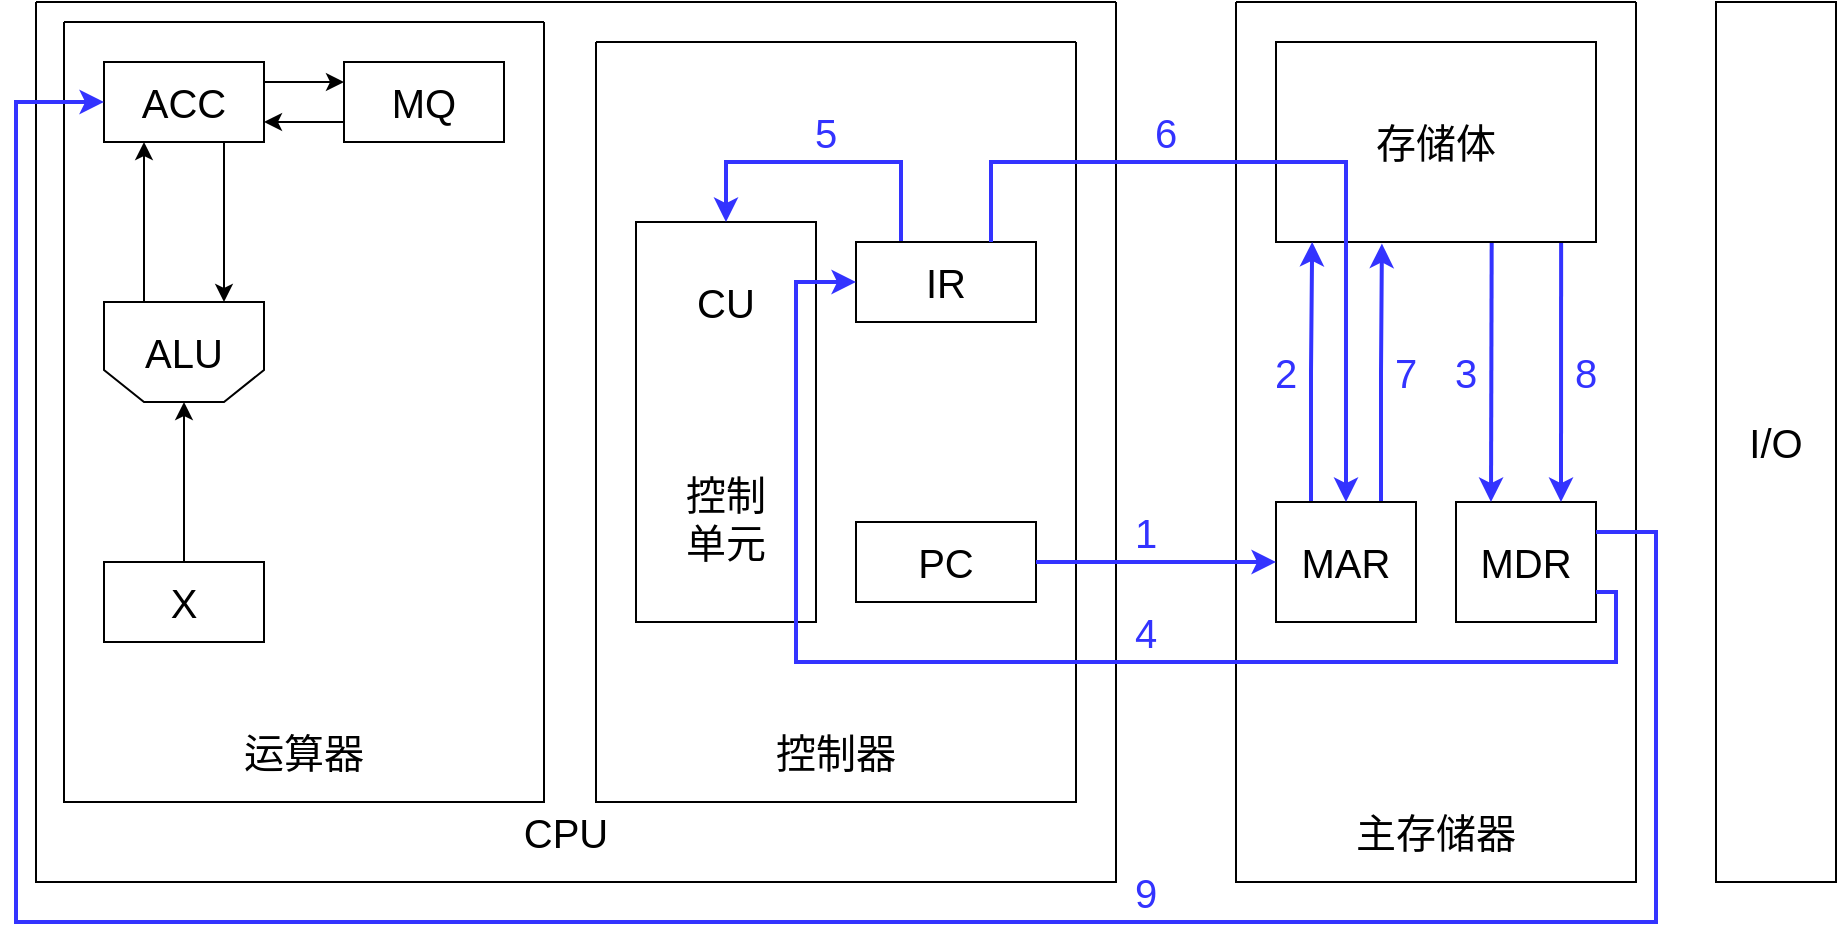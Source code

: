 <mxfile version="20.3.0" type="device" pages="3"><diagram id="3s-DYCk77sCisDvUTUYd" name="指令执行过程1"><mxGraphModel dx="1422" dy="905" grid="1" gridSize="10" guides="1" tooltips="1" connect="1" arrows="1" fold="1" page="1" pageScale="1" pageWidth="827" pageHeight="1169" math="0" shadow="0"><root><mxCell id="0"/><mxCell id="1" parent="0"/><mxCell id="35jBR8IXSsLwIlGTQ5cY-1" value="" style="swimlane;startSize=0;fillColor=none;" parent="1" vertex="1"><mxGeometry x="80" y="80" width="540" height="440" as="geometry"/></mxCell><mxCell id="35jBR8IXSsLwIlGTQ5cY-2" value="" style="swimlane;startSize=0;" parent="35jBR8IXSsLwIlGTQ5cY-1" vertex="1"><mxGeometry x="14" y="10" width="240" height="390" as="geometry"/></mxCell><mxCell id="35jBR8IXSsLwIlGTQ5cY-3" style="edgeStyle=orthogonalEdgeStyle;rounded=0;orthogonalLoop=1;jettySize=auto;html=1;exitX=1;exitY=0.25;exitDx=0;exitDy=0;entryX=0;entryY=0.25;entryDx=0;entryDy=0;fontSize=20;" parent="35jBR8IXSsLwIlGTQ5cY-2" source="35jBR8IXSsLwIlGTQ5cY-5" target="35jBR8IXSsLwIlGTQ5cY-7" edge="1"><mxGeometry relative="1" as="geometry"/></mxCell><mxCell id="35jBR8IXSsLwIlGTQ5cY-4" style="edgeStyle=orthogonalEdgeStyle;rounded=0;orthogonalLoop=1;jettySize=auto;html=1;exitX=0.75;exitY=1;exitDx=0;exitDy=0;entryX=0.25;entryY=1;entryDx=0;entryDy=0;fontSize=20;" parent="35jBR8IXSsLwIlGTQ5cY-2" source="35jBR8IXSsLwIlGTQ5cY-5" target="35jBR8IXSsLwIlGTQ5cY-9" edge="1"><mxGeometry relative="1" as="geometry"/></mxCell><mxCell id="35jBR8IXSsLwIlGTQ5cY-5" value="&lt;font style=&quot;font-size: 20px;&quot;&gt;ACC&lt;/font&gt;" style="rounded=0;whiteSpace=wrap;html=1;" parent="35jBR8IXSsLwIlGTQ5cY-2" vertex="1"><mxGeometry x="20" y="20" width="80" height="40" as="geometry"/></mxCell><mxCell id="35jBR8IXSsLwIlGTQ5cY-6" style="edgeStyle=orthogonalEdgeStyle;rounded=0;orthogonalLoop=1;jettySize=auto;html=1;exitX=0;exitY=0.75;exitDx=0;exitDy=0;entryX=1;entryY=0.75;entryDx=0;entryDy=0;fontSize=20;" parent="35jBR8IXSsLwIlGTQ5cY-2" source="35jBR8IXSsLwIlGTQ5cY-7" target="35jBR8IXSsLwIlGTQ5cY-5" edge="1"><mxGeometry relative="1" as="geometry"/></mxCell><mxCell id="35jBR8IXSsLwIlGTQ5cY-7" value="&lt;font style=&quot;font-size: 20px;&quot;&gt;MQ&lt;/font&gt;" style="rounded=0;whiteSpace=wrap;html=1;" parent="35jBR8IXSsLwIlGTQ5cY-2" vertex="1"><mxGeometry x="140" y="20" width="80" height="40" as="geometry"/></mxCell><mxCell id="35jBR8IXSsLwIlGTQ5cY-8" style="edgeStyle=orthogonalEdgeStyle;rounded=0;orthogonalLoop=1;jettySize=auto;html=1;exitX=0.75;exitY=1;exitDx=0;exitDy=0;entryX=0.25;entryY=1;entryDx=0;entryDy=0;fontSize=20;" parent="35jBR8IXSsLwIlGTQ5cY-2" source="35jBR8IXSsLwIlGTQ5cY-9" target="35jBR8IXSsLwIlGTQ5cY-5" edge="1"><mxGeometry relative="1" as="geometry"/></mxCell><mxCell id="35jBR8IXSsLwIlGTQ5cY-9" value="ALU" style="shape=loopLimit;whiteSpace=wrap;html=1;fontSize=20;fillColor=none;direction=west;size=20;" parent="35jBR8IXSsLwIlGTQ5cY-2" vertex="1"><mxGeometry x="20" y="140" width="80" height="50" as="geometry"/></mxCell><mxCell id="35jBR8IXSsLwIlGTQ5cY-10" value="运算器" style="text;html=1;strokeColor=none;fillColor=none;align=center;verticalAlign=middle;whiteSpace=wrap;rounded=0;fontSize=20;" parent="35jBR8IXSsLwIlGTQ5cY-2" vertex="1"><mxGeometry x="85" y="350" width="70" height="30" as="geometry"/></mxCell><mxCell id="35jBR8IXSsLwIlGTQ5cY-17" value="&lt;font style=&quot;font-size: 20px;&quot;&gt;X&lt;/font&gt;" style="rounded=0;whiteSpace=wrap;html=1;" parent="35jBR8IXSsLwIlGTQ5cY-2" vertex="1"><mxGeometry x="20" y="270" width="80" height="40" as="geometry"/></mxCell><mxCell id="35jBR8IXSsLwIlGTQ5cY-16" style="edgeStyle=orthogonalEdgeStyle;rounded=0;orthogonalLoop=1;jettySize=auto;html=1;exitX=0.5;exitY=0;exitDx=0;exitDy=0;fontSize=20;" parent="35jBR8IXSsLwIlGTQ5cY-2" source="35jBR8IXSsLwIlGTQ5cY-17" target="35jBR8IXSsLwIlGTQ5cY-9" edge="1"><mxGeometry relative="1" as="geometry"/></mxCell><mxCell id="35jBR8IXSsLwIlGTQ5cY-11" value="" style="swimlane;startSize=0;" parent="35jBR8IXSsLwIlGTQ5cY-1" vertex="1"><mxGeometry x="280" y="20" width="240" height="380" as="geometry"/></mxCell><mxCell id="35jBR8IXSsLwIlGTQ5cY-12" value="CU&lt;br&gt;&lt;br&gt;&lt;br&gt;&lt;br&gt;控制&lt;br&gt;单元" style="rounded=0;whiteSpace=wrap;html=1;fontSize=20;fillColor=none;" parent="35jBR8IXSsLwIlGTQ5cY-11" vertex="1"><mxGeometry x="20" y="90" width="90" height="200" as="geometry"/></mxCell><mxCell id="35jBR8IXSsLwIlGTQ5cY-34" style="edgeStyle=orthogonalEdgeStyle;rounded=0;orthogonalLoop=1;jettySize=auto;html=1;exitX=0.25;exitY=0;exitDx=0;exitDy=0;entryX=0.5;entryY=0;entryDx=0;entryDy=0;strokeColor=#3333FF;strokeWidth=2;" parent="35jBR8IXSsLwIlGTQ5cY-11" source="35jBR8IXSsLwIlGTQ5cY-13" target="35jBR8IXSsLwIlGTQ5cY-12" edge="1"><mxGeometry relative="1" as="geometry"><Array as="points"><mxPoint x="153" y="60"/><mxPoint x="65" y="60"/></Array></mxGeometry></mxCell><mxCell id="35jBR8IXSsLwIlGTQ5cY-13" value="IR" style="rounded=0;whiteSpace=wrap;html=1;fontSize=20;fillColor=none;" parent="35jBR8IXSsLwIlGTQ5cY-11" vertex="1"><mxGeometry x="130" y="100" width="90" height="40" as="geometry"/></mxCell><mxCell id="35jBR8IXSsLwIlGTQ5cY-14" value="PC" style="rounded=0;whiteSpace=wrap;html=1;fontSize=20;fillColor=none;" parent="35jBR8IXSsLwIlGTQ5cY-11" vertex="1"><mxGeometry x="130" y="240" width="90" height="40" as="geometry"/></mxCell><mxCell id="35jBR8IXSsLwIlGTQ5cY-15" value="控制器" style="text;html=1;strokeColor=none;fillColor=none;align=center;verticalAlign=middle;whiteSpace=wrap;rounded=0;fontSize=20;" parent="35jBR8IXSsLwIlGTQ5cY-11" vertex="1"><mxGeometry x="85" y="340" width="70" height="30" as="geometry"/></mxCell><mxCell id="35jBR8IXSsLwIlGTQ5cY-48" value="&lt;font color=&quot;#3333ff&quot; style=&quot;font-size: 20px;&quot;&gt;5&lt;/font&gt;" style="text;html=1;strokeColor=none;fillColor=none;align=center;verticalAlign=middle;whiteSpace=wrap;rounded=0;" parent="35jBR8IXSsLwIlGTQ5cY-11" vertex="1"><mxGeometry x="100" y="30" width="30" height="30" as="geometry"/></mxCell><mxCell id="35jBR8IXSsLwIlGTQ5cY-18" value="CPU" style="text;html=1;strokeColor=none;fillColor=none;align=center;verticalAlign=middle;whiteSpace=wrap;rounded=0;fontSize=20;" parent="35jBR8IXSsLwIlGTQ5cY-1" vertex="1"><mxGeometry x="230" y="400" width="70" height="30" as="geometry"/></mxCell><mxCell id="35jBR8IXSsLwIlGTQ5cY-21" value="" style="swimlane;startSize=0;gradientColor=none;" parent="1" vertex="1"><mxGeometry x="680" y="80" width="200" height="440" as="geometry"/></mxCell><mxCell id="35jBR8IXSsLwIlGTQ5cY-24" value="存储体" style="rounded=0;whiteSpace=wrap;html=1;fontSize=20;fillColor=none;" parent="35jBR8IXSsLwIlGTQ5cY-21" vertex="1"><mxGeometry x="20" y="20" width="160" height="100" as="geometry"/></mxCell><mxCell id="35jBR8IXSsLwIlGTQ5cY-31" style="edgeStyle=orthogonalEdgeStyle;rounded=0;orthogonalLoop=1;jettySize=auto;html=1;exitX=0.25;exitY=0;exitDx=0;exitDy=0;entryX=0.113;entryY=1;entryDx=0;entryDy=0;entryPerimeter=0;strokeColor=#3333FF;strokeWidth=2;" parent="35jBR8IXSsLwIlGTQ5cY-21" source="35jBR8IXSsLwIlGTQ5cY-25" target="35jBR8IXSsLwIlGTQ5cY-24" edge="1"><mxGeometry relative="1" as="geometry"/></mxCell><mxCell id="35jBR8IXSsLwIlGTQ5cY-37" style="edgeStyle=orthogonalEdgeStyle;rounded=0;orthogonalLoop=1;jettySize=auto;html=1;exitX=0.75;exitY=0;exitDx=0;exitDy=0;entryX=0.331;entryY=1.008;entryDx=0;entryDy=0;entryPerimeter=0;strokeColor=#3333FF;strokeWidth=2;" parent="35jBR8IXSsLwIlGTQ5cY-21" source="35jBR8IXSsLwIlGTQ5cY-25" target="35jBR8IXSsLwIlGTQ5cY-24" edge="1"><mxGeometry relative="1" as="geometry"/></mxCell><mxCell id="35jBR8IXSsLwIlGTQ5cY-25" value="MAR" style="rounded=0;whiteSpace=wrap;html=1;fontSize=20;fillColor=none;" parent="35jBR8IXSsLwIlGTQ5cY-21" vertex="1"><mxGeometry x="20" y="250" width="70" height="60" as="geometry"/></mxCell><mxCell id="35jBR8IXSsLwIlGTQ5cY-26" value="MDR" style="rounded=0;whiteSpace=wrap;html=1;fontSize=20;fillColor=none;" parent="35jBR8IXSsLwIlGTQ5cY-21" vertex="1"><mxGeometry x="110" y="250" width="70" height="60" as="geometry"/></mxCell><mxCell id="35jBR8IXSsLwIlGTQ5cY-27" value="主存储器" style="text;html=1;strokeColor=none;fillColor=none;align=center;verticalAlign=middle;whiteSpace=wrap;rounded=0;fontSize=20;" parent="35jBR8IXSsLwIlGTQ5cY-21" vertex="1"><mxGeometry x="55" y="400" width="90" height="30" as="geometry"/></mxCell><mxCell id="35jBR8IXSsLwIlGTQ5cY-38" value="" style="endArrow=classic;html=1;rounded=0;strokeColor=#3333FF;strokeWidth=2;entryX=0.25;entryY=0;entryDx=0;entryDy=0;exitX=0.674;exitY=1.005;exitDx=0;exitDy=0;exitPerimeter=0;" parent="35jBR8IXSsLwIlGTQ5cY-21" source="35jBR8IXSsLwIlGTQ5cY-24" target="35jBR8IXSsLwIlGTQ5cY-26" edge="1"><mxGeometry width="50" height="50" relative="1" as="geometry"><mxPoint x="-80" y="260" as="sourcePoint"/><mxPoint x="-30" y="210" as="targetPoint"/></mxGeometry></mxCell><mxCell id="35jBR8IXSsLwIlGTQ5cY-39" value="" style="endArrow=classic;html=1;rounded=0;strokeColor=#3333FF;strokeWidth=2;entryX=0.75;entryY=0;entryDx=0;entryDy=0;exitX=0.891;exitY=1.005;exitDx=0;exitDy=0;exitPerimeter=0;" parent="35jBR8IXSsLwIlGTQ5cY-21" source="35jBR8IXSsLwIlGTQ5cY-24" target="35jBR8IXSsLwIlGTQ5cY-26" edge="1"><mxGeometry width="50" height="50" relative="1" as="geometry"><mxPoint x="137.84" y="130.5" as="sourcePoint"/><mxPoint x="137.5" y="260" as="targetPoint"/></mxGeometry></mxCell><mxCell id="35jBR8IXSsLwIlGTQ5cY-43" value="&lt;font color=&quot;#3333ff&quot;&gt;&lt;span style=&quot;font-size: 20px;&quot;&gt;2&lt;/span&gt;&lt;/font&gt;" style="text;html=1;strokeColor=none;fillColor=none;align=center;verticalAlign=middle;whiteSpace=wrap;rounded=0;" parent="35jBR8IXSsLwIlGTQ5cY-21" vertex="1"><mxGeometry x="10" y="170" width="30" height="30" as="geometry"/></mxCell><mxCell id="35jBR8IXSsLwIlGTQ5cY-46" value="&lt;font color=&quot;#3333ff&quot; style=&quot;font-size: 20px;&quot;&gt;3&lt;/font&gt;" style="text;html=1;strokeColor=none;fillColor=none;align=center;verticalAlign=middle;whiteSpace=wrap;rounded=0;" parent="35jBR8IXSsLwIlGTQ5cY-21" vertex="1"><mxGeometry x="100" y="170" width="30" height="30" as="geometry"/></mxCell><mxCell id="35jBR8IXSsLwIlGTQ5cY-52" value="&lt;font color=&quot;#3333ff&quot; style=&quot;font-size: 20px;&quot;&gt;7&lt;/font&gt;" style="text;html=1;strokeColor=none;fillColor=none;align=center;verticalAlign=middle;whiteSpace=wrap;rounded=0;" parent="35jBR8IXSsLwIlGTQ5cY-21" vertex="1"><mxGeometry x="70" y="170" width="30" height="30" as="geometry"/></mxCell><mxCell id="35jBR8IXSsLwIlGTQ5cY-53" value="&lt;font color=&quot;#3333ff&quot; style=&quot;font-size: 20px;&quot;&gt;8&lt;/font&gt;" style="text;html=1;strokeColor=none;fillColor=none;align=center;verticalAlign=middle;whiteSpace=wrap;rounded=0;" parent="35jBR8IXSsLwIlGTQ5cY-21" vertex="1"><mxGeometry x="160" y="170" width="30" height="30" as="geometry"/></mxCell><mxCell id="35jBR8IXSsLwIlGTQ5cY-23" value="I/O" style="rounded=0;whiteSpace=wrap;html=1;fontSize=20;fillColor=none;" parent="1" vertex="1"><mxGeometry x="920" y="80" width="60" height="440" as="geometry"/></mxCell><mxCell id="35jBR8IXSsLwIlGTQ5cY-28" style="edgeStyle=orthogonalEdgeStyle;rounded=0;orthogonalLoop=1;jettySize=auto;html=1;exitX=1;exitY=0.5;exitDx=0;exitDy=0;entryX=0;entryY=0.5;entryDx=0;entryDy=0;strokeColor=#3333FF;strokeWidth=2;" parent="1" source="35jBR8IXSsLwIlGTQ5cY-14" target="35jBR8IXSsLwIlGTQ5cY-25" edge="1"><mxGeometry relative="1" as="geometry"/></mxCell><mxCell id="35jBR8IXSsLwIlGTQ5cY-33" style="edgeStyle=orthogonalEdgeStyle;rounded=0;orthogonalLoop=1;jettySize=auto;html=1;exitX=1;exitY=0.75;exitDx=0;exitDy=0;entryX=0;entryY=0.5;entryDx=0;entryDy=0;strokeColor=#3333FF;strokeWidth=2;" parent="1" source="35jBR8IXSsLwIlGTQ5cY-26" target="35jBR8IXSsLwIlGTQ5cY-13" edge="1"><mxGeometry relative="1" as="geometry"><Array as="points"><mxPoint x="870" y="375"/><mxPoint x="870" y="410"/><mxPoint x="460" y="410"/><mxPoint x="460" y="220"/></Array></mxGeometry></mxCell><mxCell id="35jBR8IXSsLwIlGTQ5cY-36" style="edgeStyle=orthogonalEdgeStyle;rounded=0;orthogonalLoop=1;jettySize=auto;html=1;exitX=0.75;exitY=0;exitDx=0;exitDy=0;strokeColor=#3333FF;strokeWidth=2;" parent="1" source="35jBR8IXSsLwIlGTQ5cY-13" target="35jBR8IXSsLwIlGTQ5cY-25" edge="1"><mxGeometry relative="1" as="geometry"><Array as="points"><mxPoint x="558" y="160"/><mxPoint x="735" y="160"/></Array></mxGeometry></mxCell><mxCell id="35jBR8IXSsLwIlGTQ5cY-41" style="edgeStyle=orthogonalEdgeStyle;rounded=0;orthogonalLoop=1;jettySize=auto;html=1;exitX=1;exitY=0.25;exitDx=0;exitDy=0;strokeColor=#3333FF;strokeWidth=2;entryX=0;entryY=0.5;entryDx=0;entryDy=0;" parent="1" source="35jBR8IXSsLwIlGTQ5cY-26" target="35jBR8IXSsLwIlGTQ5cY-5" edge="1"><mxGeometry relative="1" as="geometry"><mxPoint x="20" y="120" as="targetPoint"/><Array as="points"><mxPoint x="890" y="345"/><mxPoint x="890" y="540"/><mxPoint x="70" y="540"/><mxPoint x="70" y="130"/></Array></mxGeometry></mxCell><mxCell id="35jBR8IXSsLwIlGTQ5cY-42" value="&lt;font color=&quot;#3333ff&quot; style=&quot;font-size: 20px;&quot;&gt;1&lt;/font&gt;" style="text;html=1;strokeColor=none;fillColor=none;align=center;verticalAlign=middle;whiteSpace=wrap;rounded=0;" parent="1" vertex="1"><mxGeometry x="620" y="330" width="30" height="30" as="geometry"/></mxCell><mxCell id="35jBR8IXSsLwIlGTQ5cY-47" value="&lt;font color=&quot;#3333ff&quot; style=&quot;font-size: 20px;&quot;&gt;4&lt;/font&gt;" style="text;html=1;strokeColor=none;fillColor=none;align=center;verticalAlign=middle;whiteSpace=wrap;rounded=0;" parent="1" vertex="1"><mxGeometry x="620" y="380" width="30" height="30" as="geometry"/></mxCell><mxCell id="35jBR8IXSsLwIlGTQ5cY-50" value="&lt;font color=&quot;#3333ff&quot; style=&quot;font-size: 20px;&quot;&gt;6&lt;/font&gt;" style="text;html=1;strokeColor=none;fillColor=none;align=center;verticalAlign=middle;whiteSpace=wrap;rounded=0;" parent="1" vertex="1"><mxGeometry x="630" y="130" width="30" height="30" as="geometry"/></mxCell><mxCell id="35jBR8IXSsLwIlGTQ5cY-54" value="&lt;font color=&quot;#3333ff&quot; style=&quot;font-size: 20px;&quot;&gt;9&lt;/font&gt;" style="text;html=1;strokeColor=none;fillColor=none;align=center;verticalAlign=middle;whiteSpace=wrap;rounded=0;" parent="1" vertex="1"><mxGeometry x="620" y="510" width="30" height="30" as="geometry"/></mxCell></root></mxGraphModel></diagram><diagram name="指令执行过程2" id="VyH66bjk39Q3x4hl_xIm"><mxGraphModel dx="1422" dy="905" grid="1" gridSize="10" guides="1" tooltips="1" connect="1" arrows="1" fold="1" page="1" pageScale="1" pageWidth="827" pageHeight="1169" math="0" shadow="0"><root><mxCell id="1-8OsxVrOReWCVg3Wnfa-0"/><mxCell id="1-8OsxVrOReWCVg3Wnfa-1" parent="1-8OsxVrOReWCVg3Wnfa-0"/><mxCell id="1-8OsxVrOReWCVg3Wnfa-2" value="" style="swimlane;startSize=0;fillColor=none;" vertex="1" parent="1-8OsxVrOReWCVg3Wnfa-1"><mxGeometry x="80" y="80" width="540" height="440" as="geometry"/></mxCell><mxCell id="1-8OsxVrOReWCVg3Wnfa-3" value="" style="swimlane;startSize=0;" vertex="1" parent="1-8OsxVrOReWCVg3Wnfa-2"><mxGeometry x="14" y="10" width="240" height="390" as="geometry"/></mxCell><mxCell id="1-8OsxVrOReWCVg3Wnfa-4" style="edgeStyle=orthogonalEdgeStyle;rounded=0;orthogonalLoop=1;jettySize=auto;html=1;exitX=1;exitY=0.25;exitDx=0;exitDy=0;entryX=0;entryY=0.25;entryDx=0;entryDy=0;fontSize=20;" edge="1" parent="1-8OsxVrOReWCVg3Wnfa-3" source="1-8OsxVrOReWCVg3Wnfa-6" target="1-8OsxVrOReWCVg3Wnfa-8"><mxGeometry relative="1" as="geometry"/></mxCell><mxCell id="1-8OsxVrOReWCVg3Wnfa-5" style="edgeStyle=orthogonalEdgeStyle;rounded=0;orthogonalLoop=1;jettySize=auto;html=1;exitX=0.75;exitY=1;exitDx=0;exitDy=0;entryX=0.25;entryY=1;entryDx=0;entryDy=0;fontSize=20;" edge="1" parent="1-8OsxVrOReWCVg3Wnfa-3" source="1-8OsxVrOReWCVg3Wnfa-6" target="1-8OsxVrOReWCVg3Wnfa-10"><mxGeometry relative="1" as="geometry"><Array as="points"><mxPoint x="80" y="80"/><mxPoint x="80" y="80"/></Array></mxGeometry></mxCell><mxCell id="GCiF62PJAV1jdEGK50tQ-0" style="edgeStyle=orthogonalEdgeStyle;rounded=0;orthogonalLoop=1;jettySize=auto;html=1;exitX=0;exitY=0.5;exitDx=0;exitDy=0;entryX=1;entryY=0.5;entryDx=0;entryDy=0;strokeWidth=2;strokeColor=#0000FF;" edge="1" parent="1-8OsxVrOReWCVg3Wnfa-3" source="1-8OsxVrOReWCVg3Wnfa-6" target="1-8OsxVrOReWCVg3Wnfa-10"><mxGeometry relative="1" as="geometry"><Array as="points"><mxPoint x="-34" y="40"/><mxPoint x="-34" y="165"/></Array></mxGeometry></mxCell><mxCell id="1-8OsxVrOReWCVg3Wnfa-6" value="&lt;font style=&quot;font-size: 20px;&quot;&gt;ACC&lt;/font&gt;" style="rounded=0;whiteSpace=wrap;html=1;" vertex="1" parent="1-8OsxVrOReWCVg3Wnfa-3"><mxGeometry x="20" y="20" width="80" height="40" as="geometry"/></mxCell><mxCell id="1-8OsxVrOReWCVg3Wnfa-7" style="edgeStyle=orthogonalEdgeStyle;rounded=0;orthogonalLoop=1;jettySize=auto;html=1;exitX=0;exitY=0.75;exitDx=0;exitDy=0;entryX=1;entryY=0.75;entryDx=0;entryDy=0;fontSize=20;" edge="1" parent="1-8OsxVrOReWCVg3Wnfa-3" source="1-8OsxVrOReWCVg3Wnfa-8" target="1-8OsxVrOReWCVg3Wnfa-6"><mxGeometry relative="1" as="geometry"/></mxCell><mxCell id="1-8OsxVrOReWCVg3Wnfa-8" value="&lt;font style=&quot;font-size: 20px;&quot;&gt;MQ&lt;/font&gt;" style="rounded=0;whiteSpace=wrap;html=1;" vertex="1" parent="1-8OsxVrOReWCVg3Wnfa-3"><mxGeometry x="140" y="20" width="80" height="40" as="geometry"/></mxCell><mxCell id="1-8OsxVrOReWCVg3Wnfa-9" style="edgeStyle=orthogonalEdgeStyle;rounded=0;orthogonalLoop=1;jettySize=auto;html=1;exitX=0.75;exitY=1;exitDx=0;exitDy=0;entryX=0.25;entryY=1;entryDx=0;entryDy=0;fontSize=20;" edge="1" parent="1-8OsxVrOReWCVg3Wnfa-3" source="1-8OsxVrOReWCVg3Wnfa-10" target="1-8OsxVrOReWCVg3Wnfa-6"><mxGeometry relative="1" as="geometry"/></mxCell><mxCell id="GCiF62PJAV1jdEGK50tQ-1" style="edgeStyle=orthogonalEdgeStyle;rounded=0;orthogonalLoop=1;jettySize=auto;html=1;exitX=0.5;exitY=1;exitDx=0;exitDy=0;entryX=0.5;entryY=1;entryDx=0;entryDy=0;strokeWidth=2;strokeColor=#0000FF;" edge="1" parent="1-8OsxVrOReWCVg3Wnfa-3" source="1-8OsxVrOReWCVg3Wnfa-10" target="1-8OsxVrOReWCVg3Wnfa-6"><mxGeometry relative="1" as="geometry"/></mxCell><mxCell id="1-8OsxVrOReWCVg3Wnfa-10" value="ALU" style="shape=loopLimit;whiteSpace=wrap;html=1;fontSize=20;fillColor=none;direction=west;size=20;" vertex="1" parent="1-8OsxVrOReWCVg3Wnfa-3"><mxGeometry x="20" y="140" width="80" height="50" as="geometry"/></mxCell><mxCell id="1-8OsxVrOReWCVg3Wnfa-11" value="运算器" style="text;html=1;strokeColor=none;fillColor=none;align=center;verticalAlign=middle;whiteSpace=wrap;rounded=0;fontSize=20;" vertex="1" parent="1-8OsxVrOReWCVg3Wnfa-3"><mxGeometry x="85" y="350" width="70" height="30" as="geometry"/></mxCell><mxCell id="1-8OsxVrOReWCVg3Wnfa-12" value="&lt;font style=&quot;font-size: 20px;&quot;&gt;X&lt;/font&gt;" style="rounded=0;whiteSpace=wrap;html=1;" vertex="1" parent="1-8OsxVrOReWCVg3Wnfa-3"><mxGeometry x="20" y="270" width="80" height="40" as="geometry"/></mxCell><mxCell id="1-8OsxVrOReWCVg3Wnfa-13" style="edgeStyle=orthogonalEdgeStyle;rounded=0;orthogonalLoop=1;jettySize=auto;html=1;exitX=0.5;exitY=0;exitDx=0;exitDy=0;fontSize=20;" edge="1" parent="1-8OsxVrOReWCVg3Wnfa-3" source="1-8OsxVrOReWCVg3Wnfa-12" target="1-8OsxVrOReWCVg3Wnfa-10"><mxGeometry relative="1" as="geometry"/></mxCell><mxCell id="GCiF62PJAV1jdEGK50tQ-3" value="&lt;font color=&quot;#3333ff&quot; style=&quot;font-size: 20px;&quot;&gt;11&lt;/font&gt;" style="text;html=1;strokeColor=none;fillColor=none;align=center;verticalAlign=middle;whiteSpace=wrap;rounded=0;" vertex="1" parent="1-8OsxVrOReWCVg3Wnfa-3"><mxGeometry x="85" y="90" width="30" height="30" as="geometry"/></mxCell><mxCell id="1-8OsxVrOReWCVg3Wnfa-14" value="" style="swimlane;startSize=0;" vertex="1" parent="1-8OsxVrOReWCVg3Wnfa-2"><mxGeometry x="280" y="20" width="240" height="380" as="geometry"/></mxCell><mxCell id="1-8OsxVrOReWCVg3Wnfa-15" value="CU&lt;br&gt;&lt;br&gt;&lt;br&gt;&lt;br&gt;控制&lt;br&gt;单元" style="rounded=0;whiteSpace=wrap;html=1;fontSize=20;fillColor=none;" vertex="1" parent="1-8OsxVrOReWCVg3Wnfa-14"><mxGeometry x="20" y="90" width="90" height="200" as="geometry"/></mxCell><mxCell id="1-8OsxVrOReWCVg3Wnfa-16" style="edgeStyle=orthogonalEdgeStyle;rounded=0;orthogonalLoop=1;jettySize=auto;html=1;exitX=0.25;exitY=0;exitDx=0;exitDy=0;entryX=0.5;entryY=0;entryDx=0;entryDy=0;strokeColor=#3333FF;strokeWidth=2;" edge="1" parent="1-8OsxVrOReWCVg3Wnfa-14" source="1-8OsxVrOReWCVg3Wnfa-17" target="1-8OsxVrOReWCVg3Wnfa-15"><mxGeometry relative="1" as="geometry"><Array as="points"><mxPoint x="153" y="60"/><mxPoint x="65" y="60"/></Array></mxGeometry></mxCell><mxCell id="1-8OsxVrOReWCVg3Wnfa-17" value="IR" style="rounded=0;whiteSpace=wrap;html=1;fontSize=20;fillColor=none;" vertex="1" parent="1-8OsxVrOReWCVg3Wnfa-14"><mxGeometry x="130" y="100" width="90" height="40" as="geometry"/></mxCell><mxCell id="1-8OsxVrOReWCVg3Wnfa-18" value="PC" style="rounded=0;whiteSpace=wrap;html=1;fontSize=20;fillColor=none;" vertex="1" parent="1-8OsxVrOReWCVg3Wnfa-14"><mxGeometry x="130" y="240" width="90" height="40" as="geometry"/></mxCell><mxCell id="1-8OsxVrOReWCVg3Wnfa-19" value="控制器" style="text;html=1;strokeColor=none;fillColor=none;align=center;verticalAlign=middle;whiteSpace=wrap;rounded=0;fontSize=20;" vertex="1" parent="1-8OsxVrOReWCVg3Wnfa-14"><mxGeometry x="85" y="340" width="70" height="30" as="geometry"/></mxCell><mxCell id="1-8OsxVrOReWCVg3Wnfa-20" value="&lt;font color=&quot;#3333ff&quot; style=&quot;font-size: 20px;&quot;&gt;5&lt;/font&gt;" style="text;html=1;strokeColor=none;fillColor=none;align=center;verticalAlign=middle;whiteSpace=wrap;rounded=0;" vertex="1" parent="1-8OsxVrOReWCVg3Wnfa-14"><mxGeometry x="100" y="30" width="30" height="30" as="geometry"/></mxCell><mxCell id="1-8OsxVrOReWCVg3Wnfa-21" value="CPU" style="text;html=1;strokeColor=none;fillColor=none;align=center;verticalAlign=middle;whiteSpace=wrap;rounded=0;fontSize=20;" vertex="1" parent="1-8OsxVrOReWCVg3Wnfa-2"><mxGeometry x="230" y="400" width="70" height="30" as="geometry"/></mxCell><mxCell id="1-8OsxVrOReWCVg3Wnfa-22" value="" style="swimlane;startSize=0;gradientColor=none;" vertex="1" parent="1-8OsxVrOReWCVg3Wnfa-1"><mxGeometry x="680" y="80" width="200" height="440" as="geometry"/></mxCell><mxCell id="1-8OsxVrOReWCVg3Wnfa-23" value="存储体" style="rounded=0;whiteSpace=wrap;html=1;fontSize=20;fillColor=none;" vertex="1" parent="1-8OsxVrOReWCVg3Wnfa-22"><mxGeometry x="20" y="20" width="160" height="100" as="geometry"/></mxCell><mxCell id="1-8OsxVrOReWCVg3Wnfa-24" style="edgeStyle=orthogonalEdgeStyle;rounded=0;orthogonalLoop=1;jettySize=auto;html=1;exitX=0.25;exitY=0;exitDx=0;exitDy=0;entryX=0.113;entryY=1;entryDx=0;entryDy=0;entryPerimeter=0;strokeColor=#3333FF;strokeWidth=2;" edge="1" parent="1-8OsxVrOReWCVg3Wnfa-22" source="1-8OsxVrOReWCVg3Wnfa-26" target="1-8OsxVrOReWCVg3Wnfa-23"><mxGeometry relative="1" as="geometry"/></mxCell><mxCell id="1-8OsxVrOReWCVg3Wnfa-25" style="edgeStyle=orthogonalEdgeStyle;rounded=0;orthogonalLoop=1;jettySize=auto;html=1;exitX=0.75;exitY=0;exitDx=0;exitDy=0;entryX=0.331;entryY=1.008;entryDx=0;entryDy=0;entryPerimeter=0;strokeColor=#3333FF;strokeWidth=2;" edge="1" parent="1-8OsxVrOReWCVg3Wnfa-22" source="1-8OsxVrOReWCVg3Wnfa-26" target="1-8OsxVrOReWCVg3Wnfa-23"><mxGeometry relative="1" as="geometry"/></mxCell><mxCell id="1-8OsxVrOReWCVg3Wnfa-26" value="MAR" style="rounded=0;whiteSpace=wrap;html=1;fontSize=20;fillColor=none;" vertex="1" parent="1-8OsxVrOReWCVg3Wnfa-22"><mxGeometry x="20" y="250" width="70" height="60" as="geometry"/></mxCell><mxCell id="1-8OsxVrOReWCVg3Wnfa-27" value="MDR" style="rounded=0;whiteSpace=wrap;html=1;fontSize=20;fillColor=none;" vertex="1" parent="1-8OsxVrOReWCVg3Wnfa-22"><mxGeometry x="110" y="250" width="70" height="60" as="geometry"/></mxCell><mxCell id="1-8OsxVrOReWCVg3Wnfa-28" value="主存储器" style="text;html=1;strokeColor=none;fillColor=none;align=center;verticalAlign=middle;whiteSpace=wrap;rounded=0;fontSize=20;" vertex="1" parent="1-8OsxVrOReWCVg3Wnfa-22"><mxGeometry x="55" y="400" width="90" height="30" as="geometry"/></mxCell><mxCell id="1-8OsxVrOReWCVg3Wnfa-29" value="" style="endArrow=classic;html=1;rounded=0;strokeColor=#3333FF;strokeWidth=2;entryX=0.25;entryY=0;entryDx=0;entryDy=0;exitX=0.674;exitY=1.005;exitDx=0;exitDy=0;exitPerimeter=0;" edge="1" parent="1-8OsxVrOReWCVg3Wnfa-22" source="1-8OsxVrOReWCVg3Wnfa-23" target="1-8OsxVrOReWCVg3Wnfa-27"><mxGeometry width="50" height="50" relative="1" as="geometry"><mxPoint x="-80" y="260" as="sourcePoint"/><mxPoint x="-30" y="210" as="targetPoint"/></mxGeometry></mxCell><mxCell id="1-8OsxVrOReWCVg3Wnfa-30" value="" style="endArrow=classic;html=1;rounded=0;strokeColor=#3333FF;strokeWidth=2;entryX=0.75;entryY=0;entryDx=0;entryDy=0;exitX=0.891;exitY=1.005;exitDx=0;exitDy=0;exitPerimeter=0;" edge="1" parent="1-8OsxVrOReWCVg3Wnfa-22" source="1-8OsxVrOReWCVg3Wnfa-23" target="1-8OsxVrOReWCVg3Wnfa-27"><mxGeometry width="50" height="50" relative="1" as="geometry"><mxPoint x="137.84" y="130.5" as="sourcePoint"/><mxPoint x="137.5" y="260" as="targetPoint"/></mxGeometry></mxCell><mxCell id="1-8OsxVrOReWCVg3Wnfa-31" value="&lt;font color=&quot;#3333ff&quot;&gt;&lt;span style=&quot;font-size: 20px;&quot;&gt;2&lt;/span&gt;&lt;/font&gt;" style="text;html=1;strokeColor=none;fillColor=none;align=center;verticalAlign=middle;whiteSpace=wrap;rounded=0;" vertex="1" parent="1-8OsxVrOReWCVg3Wnfa-22"><mxGeometry x="10" y="170" width="30" height="30" as="geometry"/></mxCell><mxCell id="1-8OsxVrOReWCVg3Wnfa-32" value="&lt;font color=&quot;#3333ff&quot; style=&quot;font-size: 20px;&quot;&gt;3&lt;/font&gt;" style="text;html=1;strokeColor=none;fillColor=none;align=center;verticalAlign=middle;whiteSpace=wrap;rounded=0;" vertex="1" parent="1-8OsxVrOReWCVg3Wnfa-22"><mxGeometry x="100" y="170" width="30" height="30" as="geometry"/></mxCell><mxCell id="1-8OsxVrOReWCVg3Wnfa-33" value="&lt;font color=&quot;#3333ff&quot; style=&quot;font-size: 20px;&quot;&gt;7&lt;/font&gt;" style="text;html=1;strokeColor=none;fillColor=none;align=center;verticalAlign=middle;whiteSpace=wrap;rounded=0;" vertex="1" parent="1-8OsxVrOReWCVg3Wnfa-22"><mxGeometry x="70" y="170" width="30" height="30" as="geometry"/></mxCell><mxCell id="1-8OsxVrOReWCVg3Wnfa-34" value="&lt;font color=&quot;#3333ff&quot; style=&quot;font-size: 20px;&quot;&gt;8&lt;/font&gt;" style="text;html=1;strokeColor=none;fillColor=none;align=center;verticalAlign=middle;whiteSpace=wrap;rounded=0;" vertex="1" parent="1-8OsxVrOReWCVg3Wnfa-22"><mxGeometry x="160" y="170" width="30" height="30" as="geometry"/></mxCell><mxCell id="1-8OsxVrOReWCVg3Wnfa-35" value="I/O" style="rounded=0;whiteSpace=wrap;html=1;fontSize=20;fillColor=none;" vertex="1" parent="1-8OsxVrOReWCVg3Wnfa-1"><mxGeometry x="920" y="80" width="60" height="440" as="geometry"/></mxCell><mxCell id="1-8OsxVrOReWCVg3Wnfa-36" style="edgeStyle=orthogonalEdgeStyle;rounded=0;orthogonalLoop=1;jettySize=auto;html=1;exitX=1;exitY=0.5;exitDx=0;exitDy=0;entryX=0;entryY=0.5;entryDx=0;entryDy=0;strokeColor=#3333FF;strokeWidth=2;" edge="1" parent="1-8OsxVrOReWCVg3Wnfa-1" source="1-8OsxVrOReWCVg3Wnfa-18" target="1-8OsxVrOReWCVg3Wnfa-26"><mxGeometry relative="1" as="geometry"/></mxCell><mxCell id="1-8OsxVrOReWCVg3Wnfa-37" style="edgeStyle=orthogonalEdgeStyle;rounded=0;orthogonalLoop=1;jettySize=auto;html=1;exitX=1;exitY=0.75;exitDx=0;exitDy=0;entryX=0;entryY=0.5;entryDx=0;entryDy=0;strokeColor=#3333FF;strokeWidth=2;" edge="1" parent="1-8OsxVrOReWCVg3Wnfa-1" source="1-8OsxVrOReWCVg3Wnfa-27" target="1-8OsxVrOReWCVg3Wnfa-17"><mxGeometry relative="1" as="geometry"><Array as="points"><mxPoint x="870" y="375"/><mxPoint x="870" y="410"/><mxPoint x="460" y="410"/><mxPoint x="460" y="220"/></Array></mxGeometry></mxCell><mxCell id="1-8OsxVrOReWCVg3Wnfa-38" style="edgeStyle=orthogonalEdgeStyle;rounded=0;orthogonalLoop=1;jettySize=auto;html=1;exitX=0.75;exitY=0;exitDx=0;exitDy=0;strokeColor=#3333FF;strokeWidth=2;" edge="1" parent="1-8OsxVrOReWCVg3Wnfa-1" source="1-8OsxVrOReWCVg3Wnfa-17" target="1-8OsxVrOReWCVg3Wnfa-26"><mxGeometry relative="1" as="geometry"><Array as="points"><mxPoint x="558" y="160"/><mxPoint x="735" y="160"/></Array></mxGeometry></mxCell><mxCell id="1-8OsxVrOReWCVg3Wnfa-39" style="edgeStyle=orthogonalEdgeStyle;rounded=0;orthogonalLoop=1;jettySize=auto;html=1;exitX=1;exitY=0.25;exitDx=0;exitDy=0;strokeColor=#3333FF;strokeWidth=2;" edge="1" parent="1-8OsxVrOReWCVg3Wnfa-1" source="1-8OsxVrOReWCVg3Wnfa-27"><mxGeometry relative="1" as="geometry"><mxPoint x="270" y="150" as="targetPoint"/><Array as="points"><mxPoint x="890" y="345"/><mxPoint x="890" y="540"/><mxPoint x="270" y="540"/></Array></mxGeometry></mxCell><mxCell id="1-8OsxVrOReWCVg3Wnfa-40" value="&lt;font color=&quot;#3333ff&quot; style=&quot;font-size: 20px;&quot;&gt;1&lt;/font&gt;" style="text;html=1;strokeColor=none;fillColor=none;align=center;verticalAlign=middle;whiteSpace=wrap;rounded=0;" vertex="1" parent="1-8OsxVrOReWCVg3Wnfa-1"><mxGeometry x="620" y="330" width="30" height="30" as="geometry"/></mxCell><mxCell id="1-8OsxVrOReWCVg3Wnfa-41" value="&lt;font color=&quot;#3333ff&quot; style=&quot;font-size: 20px;&quot;&gt;4&lt;/font&gt;" style="text;html=1;strokeColor=none;fillColor=none;align=center;verticalAlign=middle;whiteSpace=wrap;rounded=0;" vertex="1" parent="1-8OsxVrOReWCVg3Wnfa-1"><mxGeometry x="620" y="380" width="30" height="30" as="geometry"/></mxCell><mxCell id="1-8OsxVrOReWCVg3Wnfa-42" value="&lt;font color=&quot;#3333ff&quot; style=&quot;font-size: 20px;&quot;&gt;6&lt;/font&gt;" style="text;html=1;strokeColor=none;fillColor=none;align=center;verticalAlign=middle;whiteSpace=wrap;rounded=0;" vertex="1" parent="1-8OsxVrOReWCVg3Wnfa-1"><mxGeometry x="630" y="130" width="30" height="30" as="geometry"/></mxCell><mxCell id="1-8OsxVrOReWCVg3Wnfa-43" value="&lt;font color=&quot;#3333ff&quot; style=&quot;font-size: 20px;&quot;&gt;9&lt;/font&gt;" style="text;html=1;strokeColor=none;fillColor=none;align=center;verticalAlign=middle;whiteSpace=wrap;rounded=0;" vertex="1" parent="1-8OsxVrOReWCVg3Wnfa-1"><mxGeometry x="620" y="510" width="30" height="30" as="geometry"/></mxCell><mxCell id="GCiF62PJAV1jdEGK50tQ-2" value="&lt;font color=&quot;#3333ff&quot; style=&quot;font-size: 20px;&quot;&gt;10&lt;/font&gt;" style="text;html=1;strokeColor=none;fillColor=none;align=center;verticalAlign=middle;whiteSpace=wrap;rounded=0;" vertex="1" parent="1-8OsxVrOReWCVg3Wnfa-1"><mxGeometry x="30" y="180" width="30" height="30" as="geometry"/></mxCell></root></mxGraphModel></diagram><diagram id="s_Tkb0RyhsNTgmBhFy_4" name="各级语言转化"><mxGraphModel dx="1038" dy="689" grid="1" gridSize="10" guides="1" tooltips="1" connect="1" arrows="1" fold="1" page="1" pageScale="1" pageWidth="827" pageHeight="1169" math="0" shadow="0"><root><mxCell id="0"/><mxCell id="1" parent="0"/><mxCell id="V5PbHTRw8rVDY2CvfXr9-4" value="" style="edgeStyle=orthogonalEdgeStyle;rounded=0;orthogonalLoop=1;jettySize=auto;html=1;fontSize=20;" edge="1" parent="1" source="V5PbHTRw8rVDY2CvfXr9-2" target="V5PbHTRw8rVDY2CvfXr9-3"><mxGeometry relative="1" as="geometry"/></mxCell><mxCell id="V5PbHTRw8rVDY2CvfXr9-2" value="高级语言" style="rounded=0;whiteSpace=wrap;html=1;fontSize=20;fillColor=none;" vertex="1" parent="1"><mxGeometry x="40" y="160" width="120" height="40" as="geometry"/></mxCell><mxCell id="V5PbHTRw8rVDY2CvfXr9-6" value="" style="edgeStyle=orthogonalEdgeStyle;rounded=0;orthogonalLoop=1;jettySize=auto;html=1;fontSize=20;" edge="1" parent="1" source="V5PbHTRw8rVDY2CvfXr9-3" target="V5PbHTRw8rVDY2CvfXr9-5"><mxGeometry relative="1" as="geometry"/></mxCell><mxCell id="V5PbHTRw8rVDY2CvfXr9-3" value="汇编语言" style="rounded=0;whiteSpace=wrap;html=1;fontSize=20;fillColor=none;" vertex="1" parent="1"><mxGeometry x="240" y="160" width="120" height="40" as="geometry"/></mxCell><mxCell id="V5PbHTRw8rVDY2CvfXr9-12" value="" style="edgeStyle=orthogonalEdgeStyle;rounded=0;orthogonalLoop=1;jettySize=auto;html=1;fontSize=20;" edge="1" parent="1" source="V5PbHTRw8rVDY2CvfXr9-5" target="V5PbHTRw8rVDY2CvfXr9-11"><mxGeometry relative="1" as="geometry"/></mxCell><mxCell id="V5PbHTRw8rVDY2CvfXr9-5" value="机器语言" style="rounded=0;whiteSpace=wrap;html=1;fontSize=20;fillColor=none;" vertex="1" parent="1"><mxGeometry x="440" y="160" width="120" height="40" as="geometry"/></mxCell><mxCell id="V5PbHTRw8rVDY2CvfXr9-7" value="编译器" style="text;html=1;strokeColor=none;fillColor=none;align=center;verticalAlign=middle;whiteSpace=wrap;rounded=0;fontSize=20;" vertex="1" parent="1"><mxGeometry x="160" y="150" width="80" height="30" as="geometry"/></mxCell><mxCell id="V5PbHTRw8rVDY2CvfXr9-8" value="汇编器" style="text;html=1;strokeColor=none;fillColor=none;align=center;verticalAlign=middle;whiteSpace=wrap;rounded=0;fontSize=20;" vertex="1" parent="1"><mxGeometry x="360" y="150" width="80" height="30" as="geometry"/></mxCell><mxCell id="V5PbHTRw8rVDY2CvfXr9-9" value="链接器" style="text;html=1;strokeColor=none;fillColor=none;align=center;verticalAlign=middle;whiteSpace=wrap;rounded=0;fontSize=20;" vertex="1" parent="1"><mxGeometry x="560" y="150" width="80" height="30" as="geometry"/></mxCell><mxCell id="V5PbHTRw8rVDY2CvfXr9-11" value="完整地址" style="rounded=0;whiteSpace=wrap;html=1;fontSize=20;fillColor=none;" vertex="1" parent="1"><mxGeometry x="640" y="160" width="120" height="40" as="geometry"/></mxCell></root></mxGraphModel></diagram></mxfile>